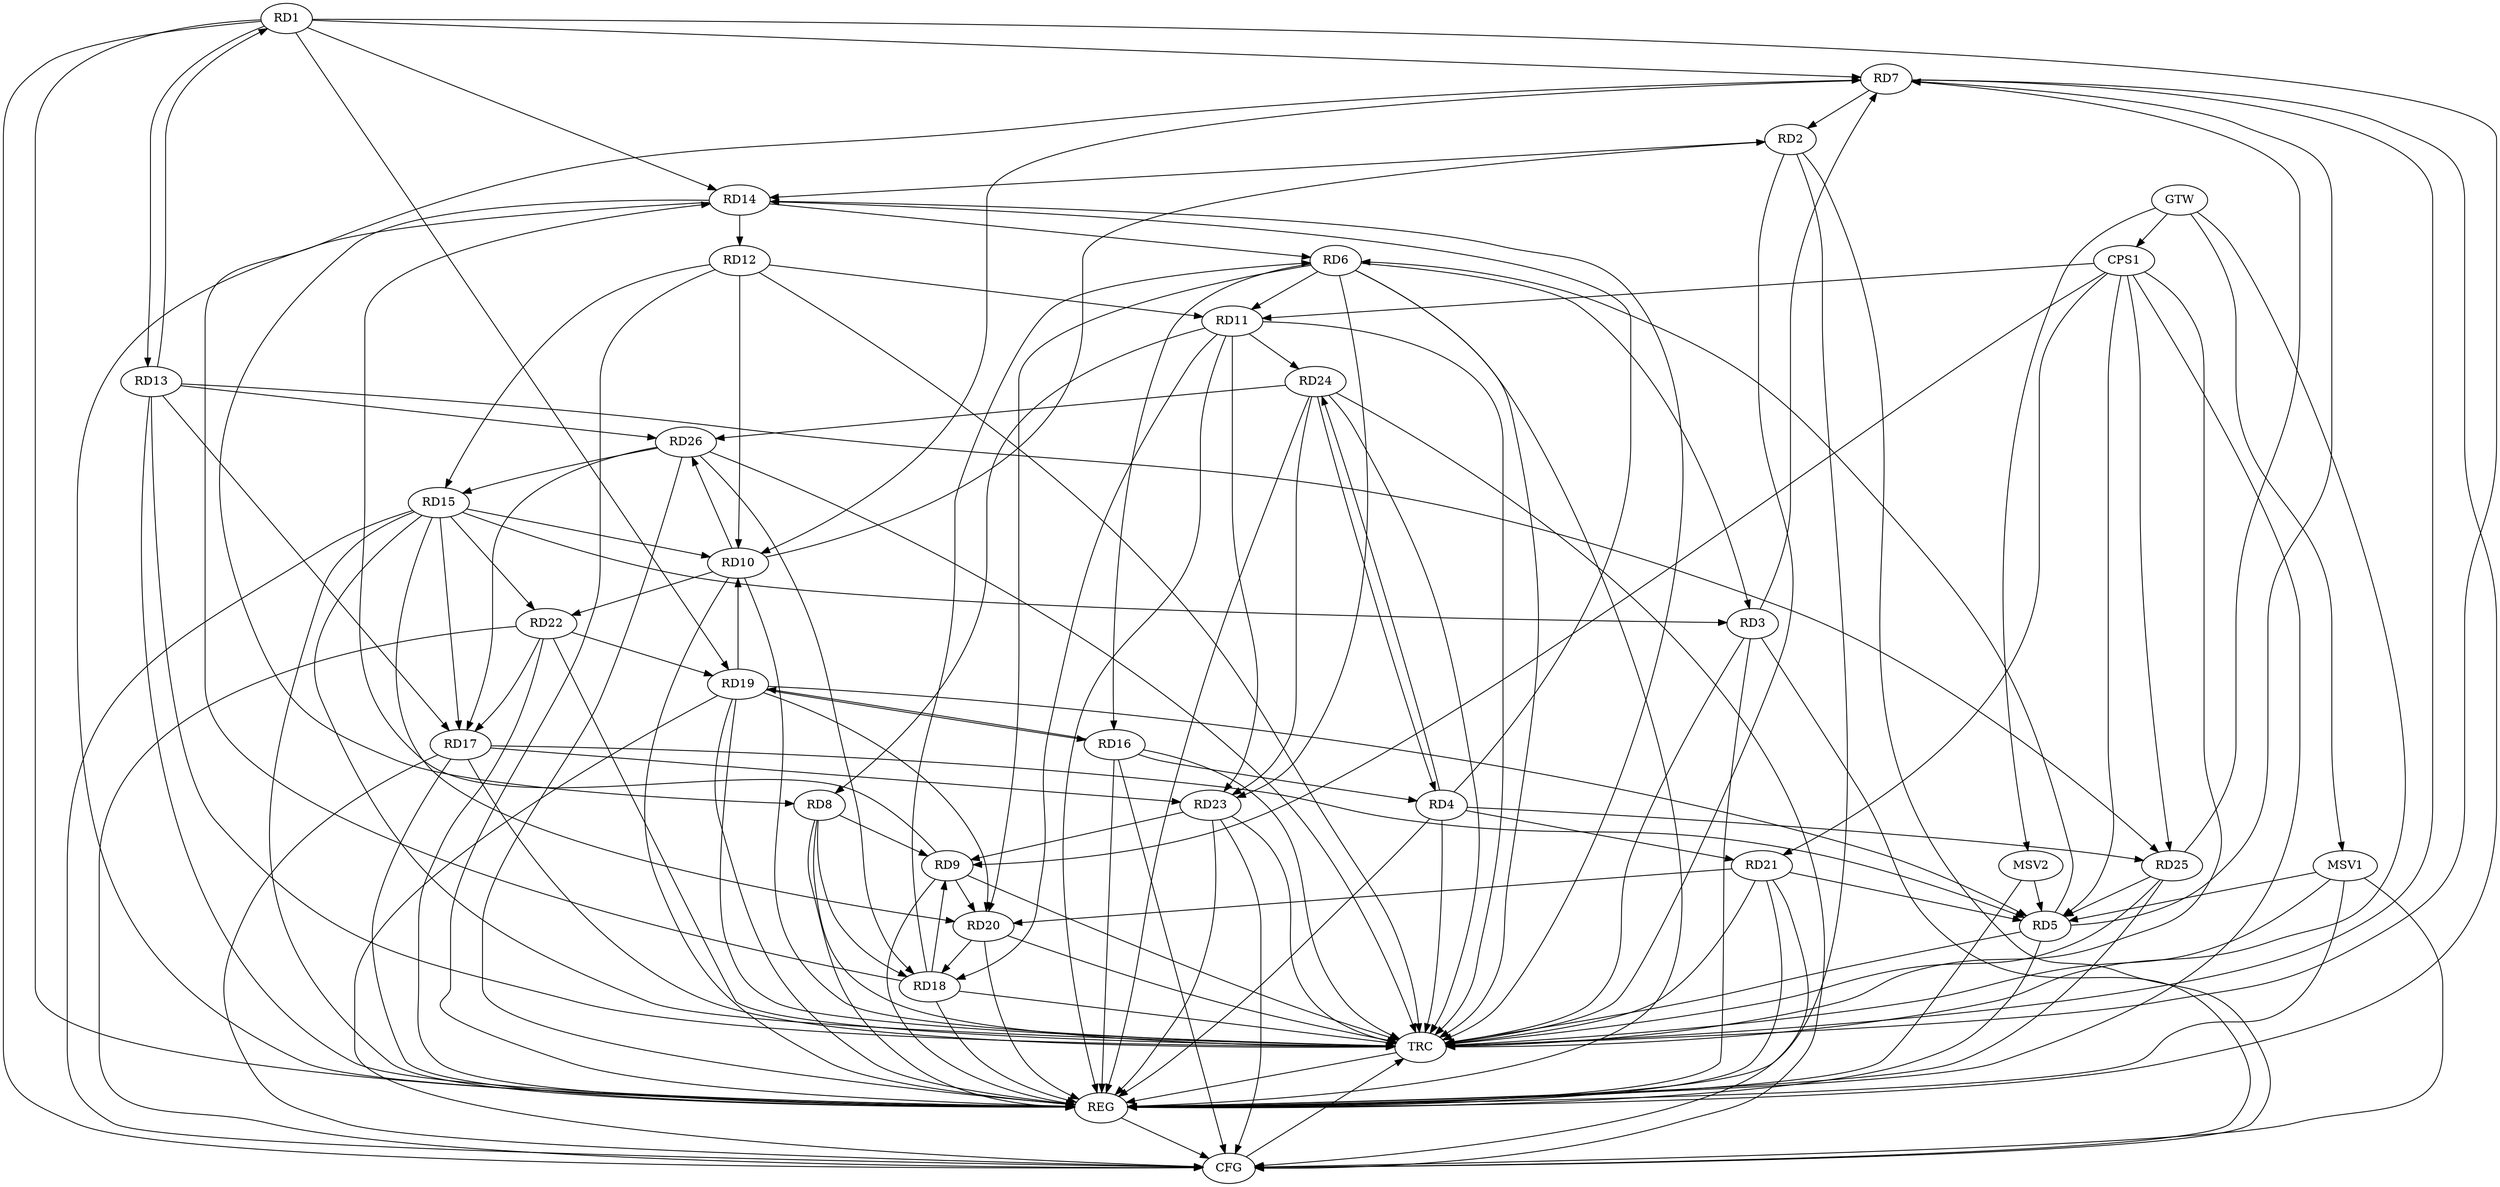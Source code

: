 strict digraph G {
  RD1 [ label="RD1" ];
  RD2 [ label="RD2" ];
  RD3 [ label="RD3" ];
  RD4 [ label="RD4" ];
  RD5 [ label="RD5" ];
  RD6 [ label="RD6" ];
  RD7 [ label="RD7" ];
  RD8 [ label="RD8" ];
  RD9 [ label="RD9" ];
  RD10 [ label="RD10" ];
  RD11 [ label="RD11" ];
  RD12 [ label="RD12" ];
  RD13 [ label="RD13" ];
  RD14 [ label="RD14" ];
  RD15 [ label="RD15" ];
  RD16 [ label="RD16" ];
  RD17 [ label="RD17" ];
  RD18 [ label="RD18" ];
  RD19 [ label="RD19" ];
  RD20 [ label="RD20" ];
  RD21 [ label="RD21" ];
  RD22 [ label="RD22" ];
  RD23 [ label="RD23" ];
  RD24 [ label="RD24" ];
  RD25 [ label="RD25" ];
  RD26 [ label="RD26" ];
  CPS1 [ label="CPS1" ];
  GTW [ label="GTW" ];
  REG [ label="REG" ];
  CFG [ label="CFG" ];
  TRC [ label="TRC" ];
  MSV1 [ label="MSV1" ];
  MSV2 [ label="MSV2" ];
  RD1 -> RD7;
  RD1 -> RD13;
  RD13 -> RD1;
  RD1 -> RD14;
  RD1 -> RD19;
  RD7 -> RD2;
  RD10 -> RD2;
  RD2 -> RD14;
  RD6 -> RD3;
  RD3 -> RD7;
  RD15 -> RD3;
  RD4 -> RD14;
  RD16 -> RD4;
  RD4 -> RD21;
  RD4 -> RD24;
  RD24 -> RD4;
  RD4 -> RD25;
  RD5 -> RD6;
  RD5 -> RD7;
  RD17 -> RD5;
  RD19 -> RD5;
  RD21 -> RD5;
  RD25 -> RD5;
  RD6 -> RD11;
  RD14 -> RD6;
  RD6 -> RD16;
  RD18 -> RD6;
  RD6 -> RD20;
  RD6 -> RD23;
  RD7 -> RD10;
  RD18 -> RD7;
  RD25 -> RD7;
  RD8 -> RD9;
  RD11 -> RD8;
  RD14 -> RD8;
  RD8 -> RD18;
  RD9 -> RD14;
  RD18 -> RD9;
  RD9 -> RD20;
  RD23 -> RD9;
  RD12 -> RD10;
  RD15 -> RD10;
  RD19 -> RD10;
  RD10 -> RD22;
  RD10 -> RD26;
  RD12 -> RD11;
  RD11 -> RD18;
  RD11 -> RD23;
  RD11 -> RD24;
  RD14 -> RD12;
  RD12 -> RD15;
  RD13 -> RD17;
  RD13 -> RD25;
  RD13 -> RD26;
  RD15 -> RD17;
  RD15 -> RD20;
  RD15 -> RD22;
  RD26 -> RD15;
  RD16 -> RD19;
  RD19 -> RD16;
  RD22 -> RD17;
  RD17 -> RD23;
  RD26 -> RD17;
  RD20 -> RD18;
  RD26 -> RD18;
  RD19 -> RD20;
  RD22 -> RD19;
  RD21 -> RD20;
  RD24 -> RD23;
  RD24 -> RD26;
  CPS1 -> RD21;
  CPS1 -> RD25;
  CPS1 -> RD5;
  CPS1 -> RD9;
  CPS1 -> RD11;
  GTW -> CPS1;
  RD1 -> REG;
  RD2 -> REG;
  RD3 -> REG;
  RD4 -> REG;
  RD5 -> REG;
  RD6 -> REG;
  RD7 -> REG;
  RD8 -> REG;
  RD9 -> REG;
  RD10 -> REG;
  RD11 -> REG;
  RD12 -> REG;
  RD13 -> REG;
  RD14 -> REG;
  RD15 -> REG;
  RD16 -> REG;
  RD17 -> REG;
  RD18 -> REG;
  RD19 -> REG;
  RD20 -> REG;
  RD21 -> REG;
  RD22 -> REG;
  RD23 -> REG;
  RD24 -> REG;
  RD25 -> REG;
  RD26 -> REG;
  CPS1 -> REG;
  RD3 -> CFG;
  RD15 -> CFG;
  RD24 -> CFG;
  RD1 -> CFG;
  RD19 -> CFG;
  RD22 -> CFG;
  RD2 -> CFG;
  RD23 -> CFG;
  RD17 -> CFG;
  RD16 -> CFG;
  RD21 -> CFG;
  REG -> CFG;
  RD1 -> TRC;
  RD2 -> TRC;
  RD3 -> TRC;
  RD4 -> TRC;
  RD5 -> TRC;
  RD6 -> TRC;
  RD7 -> TRC;
  RD8 -> TRC;
  RD9 -> TRC;
  RD10 -> TRC;
  RD11 -> TRC;
  RD12 -> TRC;
  RD13 -> TRC;
  RD14 -> TRC;
  RD15 -> TRC;
  RD16 -> TRC;
  RD17 -> TRC;
  RD18 -> TRC;
  RD19 -> TRC;
  RD20 -> TRC;
  RD21 -> TRC;
  RD22 -> TRC;
  RD23 -> TRC;
  RD24 -> TRC;
  RD25 -> TRC;
  RD26 -> TRC;
  CPS1 -> TRC;
  GTW -> TRC;
  CFG -> TRC;
  TRC -> REG;
  MSV1 -> RD5;
  GTW -> MSV1;
  MSV1 -> REG;
  MSV1 -> TRC;
  MSV1 -> CFG;
  MSV2 -> RD5;
  GTW -> MSV2;
  MSV2 -> REG;
}
